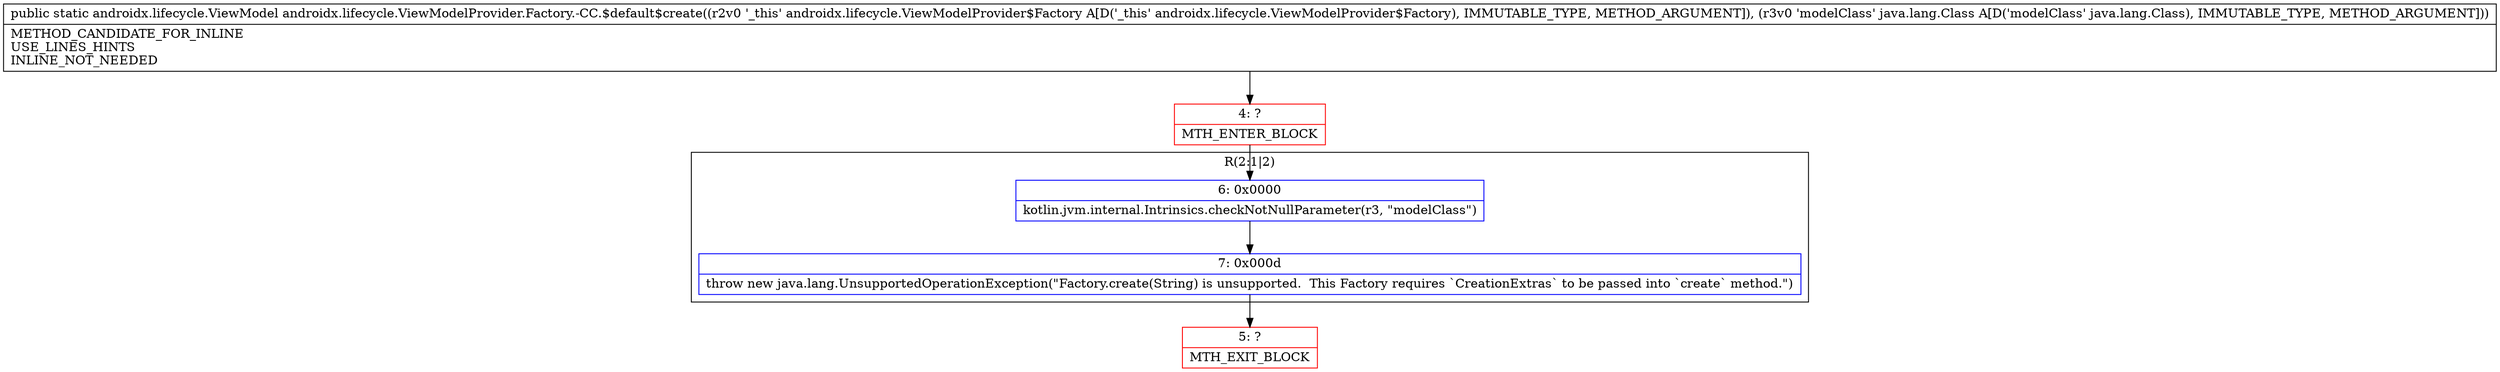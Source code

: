 digraph "CFG forandroidx.lifecycle.ViewModelProvider.Factory.\-CC.$default$create(Landroidx\/lifecycle\/ViewModelProvider$Factory;Ljava\/lang\/Class;)Landroidx\/lifecycle\/ViewModel;" {
subgraph cluster_Region_825278082 {
label = "R(2:1|2)";
node [shape=record,color=blue];
Node_6 [shape=record,label="{6\:\ 0x0000|kotlin.jvm.internal.Intrinsics.checkNotNullParameter(r3, \"modelClass\")\l}"];
Node_7 [shape=record,label="{7\:\ 0x000d|throw new java.lang.UnsupportedOperationException(\"Factory.create(String) is unsupported.  This Factory requires `CreationExtras` to be passed into `create` method.\")\l}"];
}
Node_4 [shape=record,color=red,label="{4\:\ ?|MTH_ENTER_BLOCK\l}"];
Node_5 [shape=record,color=red,label="{5\:\ ?|MTH_EXIT_BLOCK\l}"];
MethodNode[shape=record,label="{public static androidx.lifecycle.ViewModel androidx.lifecycle.ViewModelProvider.Factory.\-CC.$default$create((r2v0 '_this' androidx.lifecycle.ViewModelProvider$Factory A[D('_this' androidx.lifecycle.ViewModelProvider$Factory), IMMUTABLE_TYPE, METHOD_ARGUMENT]), (r3v0 'modelClass' java.lang.Class A[D('modelClass' java.lang.Class), IMMUTABLE_TYPE, METHOD_ARGUMENT]))  | METHOD_CANDIDATE_FOR_INLINE\lUSE_LINES_HINTS\lINLINE_NOT_NEEDED\l}"];
MethodNode -> Node_4;Node_6 -> Node_7;
Node_7 -> Node_5;
Node_4 -> Node_6;
}

